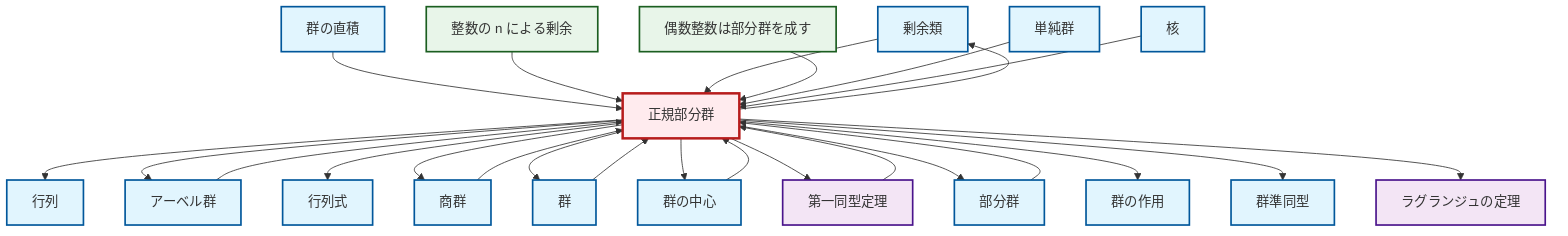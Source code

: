 graph TD
    classDef definition fill:#e1f5fe,stroke:#01579b,stroke-width:2px
    classDef theorem fill:#f3e5f5,stroke:#4a148c,stroke-width:2px
    classDef axiom fill:#fff3e0,stroke:#e65100,stroke-width:2px
    classDef example fill:#e8f5e9,stroke:#1b5e20,stroke-width:2px
    classDef current fill:#ffebee,stroke:#b71c1c,stroke-width:3px
    def-matrix["行列"]:::definition
    def-coset["剰余類"]:::definition
    def-group["群"]:::definition
    def-abelian-group["アーベル群"]:::definition
    def-homomorphism["群準同型"]:::definition
    def-quotient-group["商群"]:::definition
    def-determinant["行列式"]:::definition
    ex-quotient-integers-mod-n["整数の n による剰余"]:::example
    def-group-action["群の作用"]:::definition
    def-direct-product["群の直積"]:::definition
    def-simple-group["単純群"]:::definition
    ex-even-integers-subgroup["偶数整数は部分群を成す"]:::example
    def-normal-subgroup["正規部分群"]:::definition
    thm-lagrange["ラグランジュの定理"]:::theorem
    def-center-of-group["群の中心"]:::definition
    def-subgroup["部分群"]:::definition
    def-kernel["核"]:::definition
    thm-first-isomorphism["第一同型定理"]:::theorem
    def-normal-subgroup --> def-matrix
    def-direct-product --> def-normal-subgroup
    def-normal-subgroup --> def-abelian-group
    def-normal-subgroup --> def-determinant
    thm-first-isomorphism --> def-normal-subgroup
    def-subgroup --> def-normal-subgroup
    def-normal-subgroup --> def-coset
    def-quotient-group --> def-normal-subgroup
    def-center-of-group --> def-normal-subgroup
    def-normal-subgroup --> def-quotient-group
    def-normal-subgroup --> def-group
    def-normal-subgroup --> def-center-of-group
    ex-quotient-integers-mod-n --> def-normal-subgroup
    def-normal-subgroup --> thm-first-isomorphism
    def-coset --> def-normal-subgroup
    def-normal-subgroup --> def-subgroup
    ex-even-integers-subgroup --> def-normal-subgroup
    def-simple-group --> def-normal-subgroup
    def-kernel --> def-normal-subgroup
    def-abelian-group --> def-normal-subgroup
    def-normal-subgroup --> def-group-action
    def-normal-subgroup --> def-homomorphism
    def-group --> def-normal-subgroup
    def-normal-subgroup --> thm-lagrange
    class def-normal-subgroup current